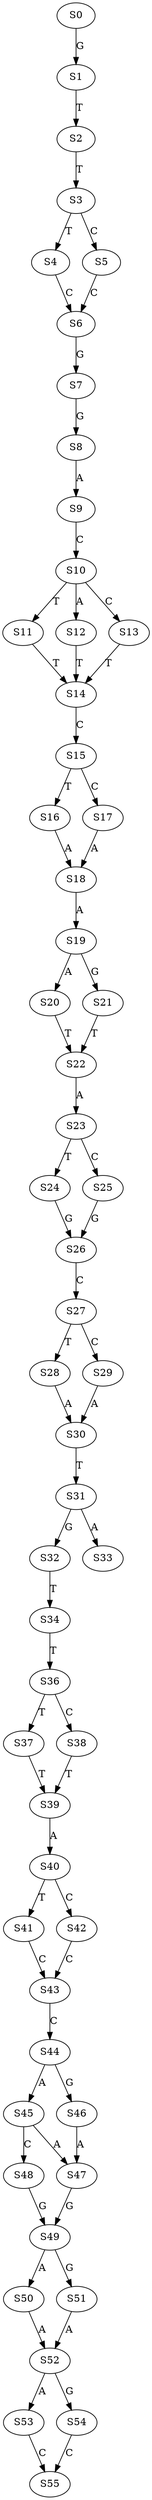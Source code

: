strict digraph  {
	S0 -> S1 [ label = G ];
	S1 -> S2 [ label = T ];
	S2 -> S3 [ label = T ];
	S3 -> S4 [ label = T ];
	S3 -> S5 [ label = C ];
	S4 -> S6 [ label = C ];
	S5 -> S6 [ label = C ];
	S6 -> S7 [ label = G ];
	S7 -> S8 [ label = G ];
	S8 -> S9 [ label = A ];
	S9 -> S10 [ label = C ];
	S10 -> S11 [ label = T ];
	S10 -> S12 [ label = A ];
	S10 -> S13 [ label = C ];
	S11 -> S14 [ label = T ];
	S12 -> S14 [ label = T ];
	S13 -> S14 [ label = T ];
	S14 -> S15 [ label = C ];
	S15 -> S16 [ label = T ];
	S15 -> S17 [ label = C ];
	S16 -> S18 [ label = A ];
	S17 -> S18 [ label = A ];
	S18 -> S19 [ label = A ];
	S19 -> S20 [ label = A ];
	S19 -> S21 [ label = G ];
	S20 -> S22 [ label = T ];
	S21 -> S22 [ label = T ];
	S22 -> S23 [ label = A ];
	S23 -> S24 [ label = T ];
	S23 -> S25 [ label = C ];
	S24 -> S26 [ label = G ];
	S25 -> S26 [ label = G ];
	S26 -> S27 [ label = C ];
	S27 -> S28 [ label = T ];
	S27 -> S29 [ label = C ];
	S28 -> S30 [ label = A ];
	S29 -> S30 [ label = A ];
	S30 -> S31 [ label = T ];
	S31 -> S32 [ label = G ];
	S31 -> S33 [ label = A ];
	S32 -> S34 [ label = T ];
	S34 -> S36 [ label = T ];
	S36 -> S37 [ label = T ];
	S36 -> S38 [ label = C ];
	S37 -> S39 [ label = T ];
	S38 -> S39 [ label = T ];
	S39 -> S40 [ label = A ];
	S40 -> S41 [ label = T ];
	S40 -> S42 [ label = C ];
	S41 -> S43 [ label = C ];
	S42 -> S43 [ label = C ];
	S43 -> S44 [ label = C ];
	S44 -> S45 [ label = A ];
	S44 -> S46 [ label = G ];
	S45 -> S47 [ label = A ];
	S45 -> S48 [ label = C ];
	S46 -> S47 [ label = A ];
	S47 -> S49 [ label = G ];
	S48 -> S49 [ label = G ];
	S49 -> S50 [ label = A ];
	S49 -> S51 [ label = G ];
	S50 -> S52 [ label = A ];
	S51 -> S52 [ label = A ];
	S52 -> S53 [ label = A ];
	S52 -> S54 [ label = G ];
	S53 -> S55 [ label = C ];
	S54 -> S55 [ label = C ];
}
